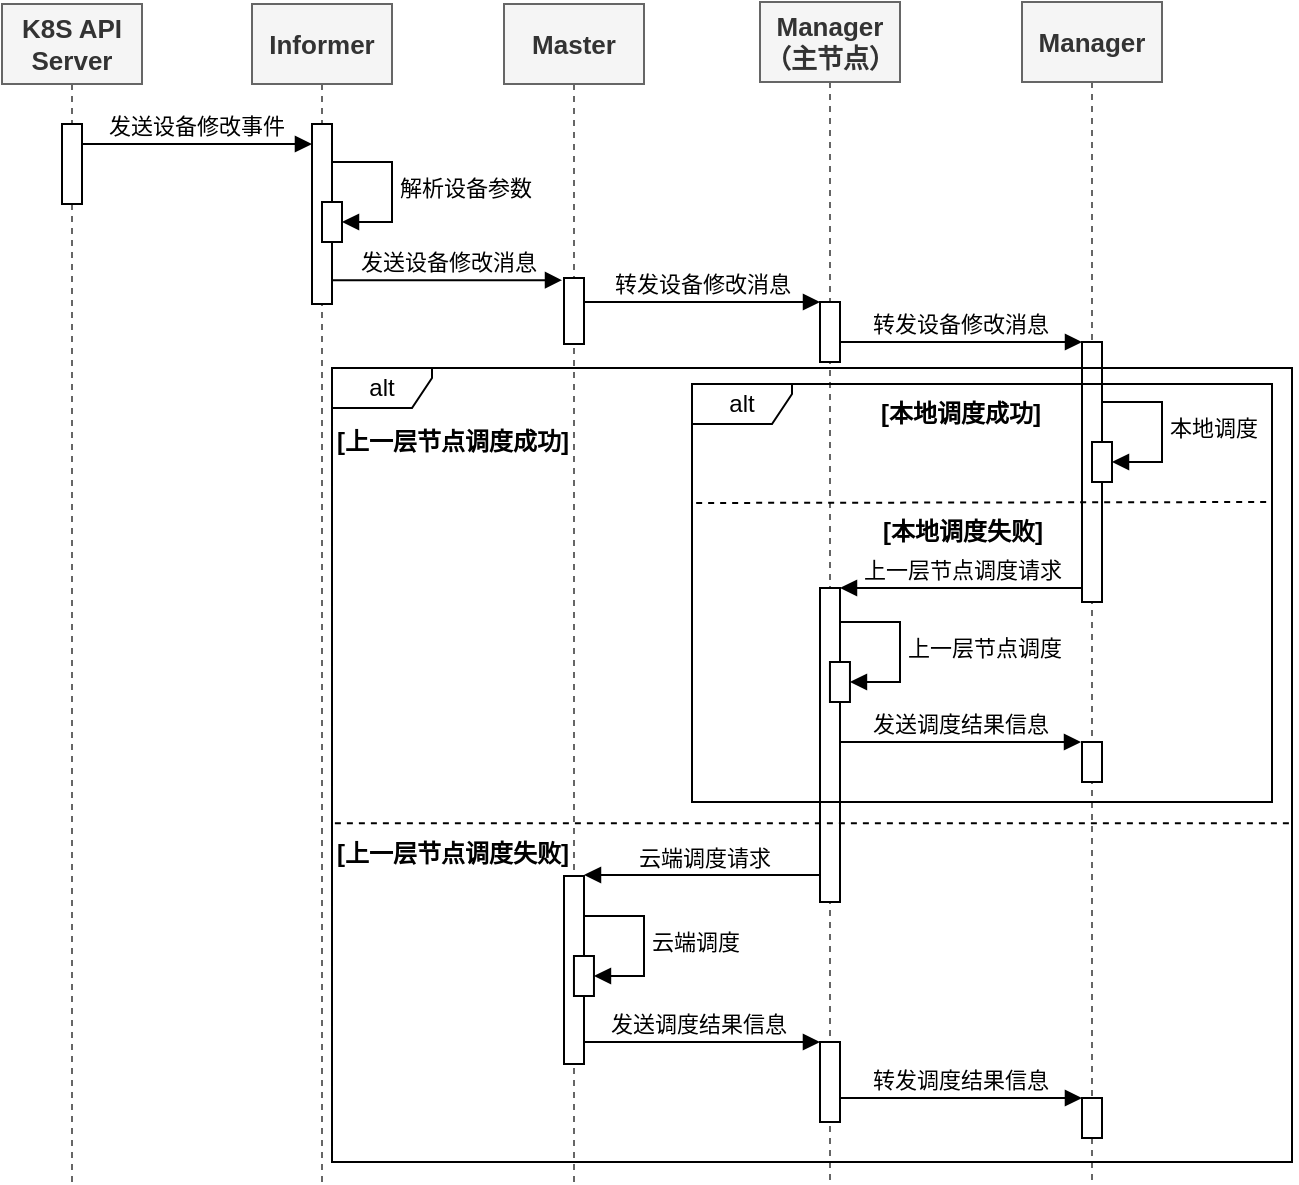 <mxfile version="26.2.12">
  <diagram name="第 1 页" id="XTs-wqm_MpcBQXB_Leg-">
    <mxGraphModel dx="1190" dy="673" grid="1" gridSize="10" guides="1" tooltips="1" connect="1" arrows="1" fold="1" page="1" pageScale="1" pageWidth="827" pageHeight="1169" math="0" shadow="0">
      <root>
        <mxCell id="0" />
        <mxCell id="1" parent="0" />
        <mxCell id="wH4gtBrT2uaNQ040a4KH-47" value="发送调度结果信息" style="html=1;verticalAlign=bottom;endArrow=block;curved=0;rounded=0;" edge="1" parent="1">
          <mxGeometry x="-0.006" width="80" relative="1" as="geometry">
            <mxPoint x="717.98" y="1080" as="sourcePoint" />
            <mxPoint x="838.98" y="1080" as="targetPoint" />
            <mxPoint as="offset" />
          </mxGeometry>
        </mxCell>
        <mxCell id="wH4gtBrT2uaNQ040a4KH-48" value="&lt;b&gt;Informer&lt;/b&gt;" style="shape=umlLifeline;perimeter=lifelinePerimeter;whiteSpace=wrap;html=1;container=1;dropTarget=0;collapsible=0;recursiveResize=0;outlineConnect=0;portConstraint=eastwest;newEdgeStyle={&quot;curved&quot;:0,&quot;rounded&quot;:0};size=40;fillColor=#f5f5f5;fontColor=#333333;strokeColor=#666666;fontSize=13;" vertex="1" parent="1">
          <mxGeometry x="555" y="561" width="70" height="589" as="geometry" />
        </mxCell>
        <mxCell id="wH4gtBrT2uaNQ040a4KH-49" value="" style="html=1;points=[[0,0,0,0,5],[0,1,0,0,-5],[1,0,0,0,5],[1,1,0,0,-5]];perimeter=orthogonalPerimeter;outlineConnect=0;targetShapes=umlLifeline;portConstraint=eastwest;newEdgeStyle={&quot;curved&quot;:0,&quot;rounded&quot;:0};" vertex="1" parent="wH4gtBrT2uaNQ040a4KH-48">
          <mxGeometry x="30" y="60" width="10" height="90" as="geometry" />
        </mxCell>
        <mxCell id="wH4gtBrT2uaNQ040a4KH-50" value="" style="html=1;points=[[0,0,0,0,5],[0,1,0,0,-5],[1,0,0,0,5],[1,1,0,0,-5]];perimeter=orthogonalPerimeter;outlineConnect=0;targetShapes=umlLifeline;portConstraint=eastwest;newEdgeStyle={&quot;curved&quot;:0,&quot;rounded&quot;:0};" vertex="1" parent="wH4gtBrT2uaNQ040a4KH-48">
          <mxGeometry x="35" y="99" width="10" height="20" as="geometry" />
        </mxCell>
        <mxCell id="wH4gtBrT2uaNQ040a4KH-51" value="解析设备参数" style="html=1;align=left;spacingLeft=2;endArrow=block;rounded=0;edgeStyle=orthogonalEdgeStyle;curved=0;rounded=0;" edge="1" parent="wH4gtBrT2uaNQ040a4KH-48">
          <mxGeometry x="-0.002" relative="1" as="geometry">
            <mxPoint x="40" y="79" as="sourcePoint" />
            <Array as="points">
              <mxPoint x="70" y="109" />
            </Array>
            <mxPoint x="45" y="109" as="targetPoint" />
            <mxPoint as="offset" />
          </mxGeometry>
        </mxCell>
        <mxCell id="wH4gtBrT2uaNQ040a4KH-52" value="发送设备修改消息" style="html=1;verticalAlign=bottom;endArrow=block;curved=0;rounded=0;" edge="1" parent="1">
          <mxGeometry x="-0.002" width="80" relative="1" as="geometry">
            <mxPoint x="595.0" y="699.08" as="sourcePoint" />
            <mxPoint x="710" y="699.08" as="targetPoint" />
            <mxPoint as="offset" />
          </mxGeometry>
        </mxCell>
        <mxCell id="wH4gtBrT2uaNQ040a4KH-53" value="转发设备修改消息" style="html=1;verticalAlign=bottom;endArrow=block;curved=0;rounded=0;exitX=0.984;exitY=0.004;exitDx=0;exitDy=0;exitPerimeter=0;" edge="1" parent="1" target="wH4gtBrT2uaNQ040a4KH-56">
          <mxGeometry x="-0.001" width="80" relative="1" as="geometry">
            <mxPoint x="721" y="710" as="sourcePoint" />
            <mxPoint x="829" y="710" as="targetPoint" />
            <mxPoint as="offset" />
          </mxGeometry>
        </mxCell>
        <mxCell id="wH4gtBrT2uaNQ040a4KH-54" value="转发设备修改消息" style="html=1;verticalAlign=bottom;endArrow=block;curved=0;rounded=0;" edge="1" parent="1" source="wH4gtBrT2uaNQ040a4KH-56" target="wH4gtBrT2uaNQ040a4KH-63">
          <mxGeometry x="-0.006" width="80" relative="1" as="geometry">
            <mxPoint x="839" y="730" as="sourcePoint" />
            <mxPoint x="965" y="730" as="targetPoint" />
            <mxPoint as="offset" />
          </mxGeometry>
        </mxCell>
        <mxCell id="wH4gtBrT2uaNQ040a4KH-55" value="&lt;b&gt;Manager&lt;br&gt;（主节点）&lt;/b&gt;" style="shape=umlLifeline;perimeter=lifelinePerimeter;whiteSpace=wrap;html=1;container=1;dropTarget=0;collapsible=0;recursiveResize=0;outlineConnect=0;portConstraint=eastwest;newEdgeStyle={&quot;curved&quot;:0,&quot;rounded&quot;:0};size=40;fillColor=#f5f5f5;fontColor=#333333;strokeColor=#666666;fontSize=13;" vertex="1" parent="1">
          <mxGeometry x="809" y="560" width="70" height="590" as="geometry" />
        </mxCell>
        <mxCell id="wH4gtBrT2uaNQ040a4KH-56" value="" style="html=1;points=[[0,0,0,0,5],[0,1,0,0,-5],[1,0,0,0,5],[1,1,0,0,-5]];perimeter=orthogonalPerimeter;outlineConnect=0;targetShapes=umlLifeline;portConstraint=eastwest;newEdgeStyle={&quot;curved&quot;:0,&quot;rounded&quot;:0};" vertex="1" parent="wH4gtBrT2uaNQ040a4KH-55">
          <mxGeometry x="30" y="150" width="10" height="30" as="geometry" />
        </mxCell>
        <mxCell id="wH4gtBrT2uaNQ040a4KH-57" value="" style="html=1;points=[[0,0,0,0,5],[0,1,0,0,-5],[1,0,0,0,5],[1,1,0,0,-5]];perimeter=orthogonalPerimeter;outlineConnect=0;targetShapes=umlLifeline;portConstraint=eastwest;newEdgeStyle={&quot;curved&quot;:0,&quot;rounded&quot;:0};" vertex="1" parent="wH4gtBrT2uaNQ040a4KH-55">
          <mxGeometry x="30" y="293" width="10" height="157" as="geometry" />
        </mxCell>
        <mxCell id="wH4gtBrT2uaNQ040a4KH-58" value="" style="html=1;points=[[0,0,0,0,5],[0,1,0,0,-5],[1,0,0,0,5],[1,1,0,0,-5]];perimeter=orthogonalPerimeter;outlineConnect=0;targetShapes=umlLifeline;portConstraint=eastwest;newEdgeStyle={&quot;curved&quot;:0,&quot;rounded&quot;:0};" vertex="1" parent="wH4gtBrT2uaNQ040a4KH-55">
          <mxGeometry x="30" y="520" width="10" height="40" as="geometry" />
        </mxCell>
        <mxCell id="wH4gtBrT2uaNQ040a4KH-59" value="&lt;b&gt;Master&lt;/b&gt;" style="shape=umlLifeline;perimeter=lifelinePerimeter;whiteSpace=wrap;html=1;container=1;dropTarget=0;collapsible=0;recursiveResize=0;outlineConnect=0;portConstraint=eastwest;newEdgeStyle={&quot;curved&quot;:0,&quot;rounded&quot;:0};size=40;fillColor=#f5f5f5;fontColor=#333333;strokeColor=#666666;fontSize=13;" vertex="1" parent="1">
          <mxGeometry x="681" y="561" width="70" height="589" as="geometry" />
        </mxCell>
        <mxCell id="wH4gtBrT2uaNQ040a4KH-60" value="" style="html=1;points=[[0,0,0,0,5],[0,1,0,0,-5],[1,0,0,0,5],[1,1,0,0,-5]];perimeter=orthogonalPerimeter;outlineConnect=0;targetShapes=umlLifeline;portConstraint=eastwest;newEdgeStyle={&quot;curved&quot;:0,&quot;rounded&quot;:0};" vertex="1" parent="wH4gtBrT2uaNQ040a4KH-59">
          <mxGeometry x="30" y="137" width="10" height="33" as="geometry" />
        </mxCell>
        <mxCell id="wH4gtBrT2uaNQ040a4KH-61" value="" style="html=1;points=[[0,0,0,0,5],[0,1,0,0,-5],[1,0,0,0,5],[1,1,0,0,-5]];perimeter=orthogonalPerimeter;outlineConnect=0;targetShapes=umlLifeline;portConstraint=eastwest;newEdgeStyle={&quot;curved&quot;:0,&quot;rounded&quot;:0};" vertex="1" parent="wH4gtBrT2uaNQ040a4KH-59">
          <mxGeometry x="30" y="436" width="10" height="94" as="geometry" />
        </mxCell>
        <mxCell id="wH4gtBrT2uaNQ040a4KH-62" value="&lt;b&gt;Manager&lt;/b&gt;" style="shape=umlLifeline;perimeter=lifelinePerimeter;whiteSpace=wrap;html=1;container=1;dropTarget=0;collapsible=0;recursiveResize=0;outlineConnect=0;portConstraint=eastwest;newEdgeStyle={&quot;curved&quot;:0,&quot;rounded&quot;:0};size=40;fillColor=#f5f5f5;fontColor=#333333;strokeColor=#666666;fontSize=13;" vertex="1" parent="1">
          <mxGeometry x="940" y="560" width="70" height="590" as="geometry" />
        </mxCell>
        <mxCell id="wH4gtBrT2uaNQ040a4KH-63" value="" style="html=1;points=[[0,0,0,0,5],[0,1,0,0,-5],[1,0,0,0,5],[1,1,0,0,-5]];perimeter=orthogonalPerimeter;outlineConnect=0;targetShapes=umlLifeline;portConstraint=eastwest;newEdgeStyle={&quot;curved&quot;:0,&quot;rounded&quot;:0};" vertex="1" parent="wH4gtBrT2uaNQ040a4KH-62">
          <mxGeometry x="30" y="170" width="10" height="130" as="geometry" />
        </mxCell>
        <mxCell id="wH4gtBrT2uaNQ040a4KH-64" value="" style="html=1;points=[[0,0,0,0,5],[0,1,0,0,-5],[1,0,0,0,5],[1,1,0,0,-5]];perimeter=orthogonalPerimeter;outlineConnect=0;targetShapes=umlLifeline;portConstraint=eastwest;newEdgeStyle={&quot;curved&quot;:0,&quot;rounded&quot;:0};" vertex="1" parent="wH4gtBrT2uaNQ040a4KH-62">
          <mxGeometry x="35" y="220" width="10" height="20" as="geometry" />
        </mxCell>
        <mxCell id="wH4gtBrT2uaNQ040a4KH-65" value="本地调度" style="html=1;align=left;spacingLeft=2;endArrow=block;rounded=0;edgeStyle=orthogonalEdgeStyle;curved=0;rounded=0;" edge="1" parent="wH4gtBrT2uaNQ040a4KH-62">
          <mxGeometry relative="1" as="geometry">
            <mxPoint x="40" y="200" as="sourcePoint" />
            <Array as="points">
              <mxPoint x="70" y="230" />
            </Array>
            <mxPoint x="45" y="230" as="targetPoint" />
            <mxPoint as="offset" />
          </mxGeometry>
        </mxCell>
        <mxCell id="wH4gtBrT2uaNQ040a4KH-66" value="" style="html=1;points=[[0,0,0,0,5],[0,1,0,0,-5],[1,0,0,0,5],[1,1,0,0,-5]];perimeter=orthogonalPerimeter;outlineConnect=0;targetShapes=umlLifeline;portConstraint=eastwest;newEdgeStyle={&quot;curved&quot;:0,&quot;rounded&quot;:0};" vertex="1" parent="wH4gtBrT2uaNQ040a4KH-62">
          <mxGeometry x="30" y="548" width="10" height="20" as="geometry" />
        </mxCell>
        <mxCell id="wH4gtBrT2uaNQ040a4KH-67" value="alt" style="shape=umlFrame;whiteSpace=wrap;html=1;pointerEvents=0;width=50;height=20;" vertex="1" parent="1">
          <mxGeometry x="775" y="751" width="290" height="209" as="geometry" />
        </mxCell>
        <mxCell id="wH4gtBrT2uaNQ040a4KH-68" value="" style="endArrow=none;dashed=1;html=1;rounded=0;exitX=0.008;exitY=0.423;exitDx=0;exitDy=0;exitPerimeter=0;" edge="1" parent="1">
          <mxGeometry width="50" height="50" relative="1" as="geometry">
            <mxPoint x="777.08" y="810.487" as="sourcePoint" />
            <mxPoint x="1065" y="810" as="targetPoint" />
          </mxGeometry>
        </mxCell>
        <mxCell id="wH4gtBrT2uaNQ040a4KH-69" value="&lt;b&gt;[本地调度成功]&lt;/b&gt;" style="text;html=1;align=center;verticalAlign=middle;resizable=0;points=[];autosize=1;strokeColor=none;fillColor=none;" vertex="1" parent="1">
          <mxGeometry x="859" y="751" width="100" height="30" as="geometry" />
        </mxCell>
        <mxCell id="wH4gtBrT2uaNQ040a4KH-70" value="&lt;b&gt;[本地调度失败]&lt;/b&gt;" style="text;html=1;align=center;verticalAlign=middle;resizable=0;points=[];autosize=1;strokeColor=none;fillColor=none;" vertex="1" parent="1">
          <mxGeometry x="860" y="810" width="100" height="30" as="geometry" />
        </mxCell>
        <mxCell id="wH4gtBrT2uaNQ040a4KH-71" value="上一层节点调度请求" style="html=1;verticalAlign=bottom;endArrow=block;curved=0;rounded=0;" edge="1" parent="1">
          <mxGeometry x="-0.011" width="80" relative="1" as="geometry">
            <mxPoint x="970" y="853" as="sourcePoint" />
            <mxPoint x="849" y="853" as="targetPoint" />
            <mxPoint as="offset" />
          </mxGeometry>
        </mxCell>
        <mxCell id="wH4gtBrT2uaNQ040a4KH-72" value="" style="html=1;points=[[0,0,0,0,5],[0,1,0,0,-5],[1,0,0,0,5],[1,1,0,0,-5]];perimeter=orthogonalPerimeter;outlineConnect=0;targetShapes=umlLifeline;portConstraint=eastwest;newEdgeStyle={&quot;curved&quot;:0,&quot;rounded&quot;:0};" vertex="1" parent="1">
          <mxGeometry x="843.98" y="890" width="10" height="20" as="geometry" />
        </mxCell>
        <mxCell id="wH4gtBrT2uaNQ040a4KH-73" value="&lt;div style=&quot;text-align: center;&quot;&gt;上一层节点调度&lt;/div&gt;" style="html=1;align=left;spacingLeft=2;endArrow=block;rounded=0;edgeStyle=orthogonalEdgeStyle;curved=0;rounded=0;" edge="1" parent="1">
          <mxGeometry x="-0.0" relative="1" as="geometry">
            <mxPoint x="849" y="870" as="sourcePoint" />
            <Array as="points">
              <mxPoint x="878.98" y="900" />
            </Array>
            <mxPoint x="853.98" y="900" as="targetPoint" />
            <mxPoint as="offset" />
          </mxGeometry>
        </mxCell>
        <mxCell id="wH4gtBrT2uaNQ040a4KH-74" value="alt" style="shape=umlFrame;whiteSpace=wrap;html=1;pointerEvents=0;width=50;height=20;" vertex="1" parent="1">
          <mxGeometry x="595" y="743" width="480" height="397" as="geometry" />
        </mxCell>
        <mxCell id="wH4gtBrT2uaNQ040a4KH-75" value="云端调度请求" style="html=1;verticalAlign=bottom;endArrow=block;curved=0;rounded=0;" edge="1" parent="1">
          <mxGeometry x="-0.011" width="80" relative="1" as="geometry">
            <mxPoint x="839" y="996.5" as="sourcePoint" />
            <mxPoint x="721" y="996.5" as="targetPoint" />
            <mxPoint as="offset" />
          </mxGeometry>
        </mxCell>
        <mxCell id="wH4gtBrT2uaNQ040a4KH-76" value="" style="html=1;points=[[0,0,0,0,5],[0,1,0,0,-5],[1,0,0,0,5],[1,1,0,0,-5]];perimeter=orthogonalPerimeter;outlineConnect=0;targetShapes=umlLifeline;portConstraint=eastwest;newEdgeStyle={&quot;curved&quot;:0,&quot;rounded&quot;:0};" vertex="1" parent="1">
          <mxGeometry x="715.98" y="1037" width="10" height="20" as="geometry" />
        </mxCell>
        <mxCell id="wH4gtBrT2uaNQ040a4KH-77" value="云端调度" style="html=1;align=left;spacingLeft=2;endArrow=block;rounded=0;edgeStyle=orthogonalEdgeStyle;curved=0;rounded=0;" edge="1" parent="1">
          <mxGeometry x="0.009" relative="1" as="geometry">
            <mxPoint x="720.98" y="1017" as="sourcePoint" />
            <Array as="points">
              <mxPoint x="750.98" y="1047" />
            </Array>
            <mxPoint x="725.98" y="1047" as="targetPoint" />
            <mxPoint as="offset" />
          </mxGeometry>
        </mxCell>
        <mxCell id="wH4gtBrT2uaNQ040a4KH-78" value="" style="endArrow=none;dashed=1;html=1;rounded=0;exitX=0.003;exitY=0.608;exitDx=0;exitDy=0;exitPerimeter=0;entryX=1.002;entryY=0.608;entryDx=0;entryDy=0;entryPerimeter=0;" edge="1" parent="1">
          <mxGeometry width="50" height="50" relative="1" as="geometry">
            <mxPoint x="596.44" y="970.576" as="sourcePoint" />
            <mxPoint x="1075.96" y="970.576" as="targetPoint" />
          </mxGeometry>
        </mxCell>
        <mxCell id="wH4gtBrT2uaNQ040a4KH-79" value="&lt;b&gt;[上一层节点调度成功]&lt;/b&gt;" style="text;html=1;align=center;verticalAlign=middle;resizable=0;points=[];autosize=1;strokeColor=none;fillColor=none;" vertex="1" parent="1">
          <mxGeometry x="584.98" y="765" width="140" height="30" as="geometry" />
        </mxCell>
        <mxCell id="wH4gtBrT2uaNQ040a4KH-80" value="&lt;b&gt;[上一层节点调度失败]&lt;/b&gt;" style="text;html=1;align=center;verticalAlign=middle;resizable=0;points=[];autosize=1;strokeColor=none;fillColor=none;" vertex="1" parent="1">
          <mxGeometry x="584.98" y="971" width="140" height="30" as="geometry" />
        </mxCell>
        <mxCell id="wH4gtBrT2uaNQ040a4KH-81" value="&lt;b&gt;K8S API Server&lt;/b&gt;" style="shape=umlLifeline;perimeter=lifelinePerimeter;whiteSpace=wrap;html=1;container=1;dropTarget=0;collapsible=0;recursiveResize=0;outlineConnect=0;portConstraint=eastwest;newEdgeStyle={&quot;curved&quot;:0,&quot;rounded&quot;:0};size=40;fillColor=#f5f5f5;fontColor=#333333;strokeColor=#666666;fontSize=13;" vertex="1" parent="1">
          <mxGeometry x="430" y="561" width="70" height="589" as="geometry" />
        </mxCell>
        <mxCell id="wH4gtBrT2uaNQ040a4KH-82" value="" style="html=1;points=[[0,0,0,0,5],[0,1,0,0,-5],[1,0,0,0,5],[1,1,0,0,-5]];perimeter=orthogonalPerimeter;outlineConnect=0;targetShapes=umlLifeline;portConstraint=eastwest;newEdgeStyle={&quot;curved&quot;:0,&quot;rounded&quot;:0};" vertex="1" parent="wH4gtBrT2uaNQ040a4KH-81">
          <mxGeometry x="30" y="60" width="10" height="40" as="geometry" />
        </mxCell>
        <mxCell id="wH4gtBrT2uaNQ040a4KH-83" value="发送设备修改事件" style="html=1;verticalAlign=bottom;endArrow=block;curved=0;rounded=0;" edge="1" parent="1">
          <mxGeometry x="-0.004" width="80" relative="1" as="geometry">
            <mxPoint x="469.98" y="631" as="sourcePoint" />
            <mxPoint x="584.98" y="631" as="targetPoint" />
            <mxPoint as="offset" />
          </mxGeometry>
        </mxCell>
        <mxCell id="wH4gtBrT2uaNQ040a4KH-84" value="发送调度结果信息" style="html=1;verticalAlign=bottom;endArrow=block;curved=0;rounded=0;" edge="1" parent="1">
          <mxGeometry x="-0.006" width="80" relative="1" as="geometry">
            <mxPoint x="848.5" y="930" as="sourcePoint" />
            <mxPoint x="969.5" y="930" as="targetPoint" />
            <mxPoint as="offset" />
          </mxGeometry>
        </mxCell>
        <mxCell id="wH4gtBrT2uaNQ040a4KH-85" value="" style="html=1;points=[[0,0,0,0,5],[0,1,0,0,-5],[1,0,0,0,5],[1,1,0,0,-5]];perimeter=orthogonalPerimeter;outlineConnect=0;targetShapes=umlLifeline;portConstraint=eastwest;newEdgeStyle={&quot;curved&quot;:0,&quot;rounded&quot;:0};" vertex="1" parent="1">
          <mxGeometry x="970" y="930" width="10" height="20" as="geometry" />
        </mxCell>
        <mxCell id="wH4gtBrT2uaNQ040a4KH-86" value="转发调度结果信息" style="html=1;verticalAlign=bottom;endArrow=block;curved=0;rounded=0;" edge="1" parent="1">
          <mxGeometry x="-0.008" width="80" relative="1" as="geometry">
            <mxPoint x="848.98" y="1108" as="sourcePoint" />
            <mxPoint x="969.98" y="1108" as="targetPoint" />
            <mxPoint as="offset" />
          </mxGeometry>
        </mxCell>
      </root>
    </mxGraphModel>
  </diagram>
</mxfile>

